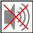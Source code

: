 <?xml version="1.0" encoding="UTF-8"?>
<dia:diagram xmlns:dia="http://www.lysator.liu.se/~alla/dia/">
  <dia:layer name="frame" visible="true" connectable="true" active="true">
    <dia:object type="Standard - Box" version="0" id="O0">
      <dia:attribute name="obj_pos">
        <dia:point val="14.5,5"/>
      </dia:attribute>
      <dia:attribute name="obj_bb">
        <dia:rectangle val="14.5,5;30.5,21"/>
      </dia:attribute>
      <dia:attribute name="elem_corner">
        <dia:point val="14.5,5"/>
      </dia:attribute>
      <dia:attribute name="elem_width">
        <dia:real val="16"/>
      </dia:attribute>
      <dia:attribute name="elem_height">
        <dia:real val="16"/>
      </dia:attribute>
      <dia:attribute name="border_width">
        <dia:real val="1.175e-38"/>
      </dia:attribute>
      <dia:attribute name="show_background">
        <dia:boolean val="false"/>
      </dia:attribute>
    </dia:object>
  </dia:layer>
  <dia:layer name="symbol" visible="true" connectable="true">
    <dia:object type="Standard - Box" version="0" id="O1">
      <dia:attribute name="obj_pos">
        <dia:point val="16.5,10"/>
      </dia:attribute>
      <dia:attribute name="obj_bb">
        <dia:rectangle val="16.1,9.6;19.9,16.4"/>
      </dia:attribute>
      <dia:attribute name="elem_corner">
        <dia:point val="16.5,10"/>
      </dia:attribute>
      <dia:attribute name="elem_width">
        <dia:real val="3"/>
      </dia:attribute>
      <dia:attribute name="elem_height">
        <dia:real val="6"/>
      </dia:attribute>
      <dia:attribute name="border_width">
        <dia:real val="0.8"/>
      </dia:attribute>
      <dia:attribute name="border_color">
        <dia:color val="#858585ff"/>
      </dia:attribute>
      <dia:attribute name="inner_color">
        <dia:color val="#858585ff"/>
      </dia:attribute>
      <dia:attribute name="show_background">
        <dia:boolean val="true"/>
      </dia:attribute>
      <dia:attribute name="line_join">
        <dia:enum val="1"/>
      </dia:attribute>
    </dia:object>
    <dia:object type="Standard - Polygon" version="0" id="O2">
      <dia:attribute name="obj_pos">
        <dia:point val="21,7"/>
      </dia:attribute>
      <dia:attribute name="obj_bb">
        <dia:rectangle val="17.553,5.306;21.4,20.694"/>
      </dia:attribute>
      <dia:attribute name="poly_points">
        <dia:point val="21,7"/>
        <dia:point val="21,19"/>
        <dia:point val="18,13"/>
      </dia:attribute>
      <dia:attribute name="line_color">
        <dia:color val="#858585ff"/>
      </dia:attribute>
      <dia:attribute name="line_width">
        <dia:real val="0.8"/>
      </dia:attribute>
      <dia:attribute name="inner_color">
        <dia:color val="#858585ff"/>
      </dia:attribute>
      <dia:attribute name="show_background">
        <dia:boolean val="true"/>
      </dia:attribute>
      <dia:attribute name="line_join">
        <dia:enum val="1"/>
      </dia:attribute>
    </dia:object>
    <dia:object type="Standard - Arc" version="0" id="O3">
      <dia:attribute name="obj_pos">
        <dia:point val="22,12.5"/>
      </dia:attribute>
      <dia:attribute name="obj_bb">
        <dia:rectangle val="21.6,12.1;22.9,13.9"/>
      </dia:attribute>
      <dia:attribute name="conn_endpoints">
        <dia:point val="22,12.5"/>
        <dia:point val="22,13.5"/>
      </dia:attribute>
      <dia:attribute name="arc_color">
        <dia:color val="#858585ff"/>
      </dia:attribute>
      <dia:attribute name="curve_distance">
        <dia:real val="-0.5"/>
      </dia:attribute>
      <dia:attribute name="line_width">
        <dia:real val="0.8"/>
      </dia:attribute>
      <dia:attribute name="line_caps">
        <dia:enum val="1"/>
      </dia:attribute>
    </dia:object>
    <dia:object type="Standard - Arc" version="0" id="O4">
      <dia:attribute name="obj_pos">
        <dia:point val="23,10.5"/>
      </dia:attribute>
      <dia:attribute name="obj_bb">
        <dia:rectangle val="22.6,10.1;24.9,15.9"/>
      </dia:attribute>
      <dia:attribute name="conn_endpoints">
        <dia:point val="23,10.5"/>
        <dia:point val="23,15.5"/>
      </dia:attribute>
      <dia:attribute name="arc_color">
        <dia:color val="#858585ff"/>
      </dia:attribute>
      <dia:attribute name="curve_distance">
        <dia:real val="-1.5"/>
      </dia:attribute>
      <dia:attribute name="line_width">
        <dia:real val="0.8"/>
      </dia:attribute>
      <dia:attribute name="line_caps">
        <dia:enum val="1"/>
      </dia:attribute>
    </dia:object>
    <dia:object type="Standard - Arc" version="0" id="O5">
      <dia:attribute name="obj_pos">
        <dia:point val="24,8.5"/>
      </dia:attribute>
      <dia:attribute name="obj_bb">
        <dia:rectangle val="23.6,8.1;26.9,17.9"/>
      </dia:attribute>
      <dia:attribute name="conn_endpoints">
        <dia:point val="24,8.5"/>
        <dia:point val="24,17.5"/>
      </dia:attribute>
      <dia:attribute name="arc_color">
        <dia:color val="#858585ff"/>
      </dia:attribute>
      <dia:attribute name="curve_distance">
        <dia:real val="-2.5"/>
      </dia:attribute>
      <dia:attribute name="line_width">
        <dia:real val="0.8"/>
      </dia:attribute>
      <dia:attribute name="line_caps">
        <dia:enum val="1"/>
      </dia:attribute>
    </dia:object>
    <dia:object type="Standard - Arc" version="0" id="O6">
      <dia:attribute name="obj_pos">
        <dia:point val="25,6.5"/>
      </dia:attribute>
      <dia:attribute name="obj_bb">
        <dia:rectangle val="24.6,6.1;28.9,19.9"/>
      </dia:attribute>
      <dia:attribute name="conn_endpoints">
        <dia:point val="25,6.5"/>
        <dia:point val="25,19.5"/>
      </dia:attribute>
      <dia:attribute name="arc_color">
        <dia:color val="#858585ff"/>
      </dia:attribute>
      <dia:attribute name="curve_distance">
        <dia:real val="-3.5"/>
      </dia:attribute>
      <dia:attribute name="line_width">
        <dia:real val="0.8"/>
      </dia:attribute>
      <dia:attribute name="line_caps">
        <dia:enum val="1"/>
      </dia:attribute>
    </dia:object>
    <dia:object type="Standard - Line" version="0" id="O7">
      <dia:attribute name="obj_pos">
        <dia:point val="28,7"/>
      </dia:attribute>
      <dia:attribute name="obj_bb">
        <dia:rectangle val="15.576,6.576;28.424,19.424"/>
      </dia:attribute>
      <dia:attribute name="conn_endpoints">
        <dia:point val="28,7"/>
        <dia:point val="16,19"/>
      </dia:attribute>
      <dia:attribute name="numcp">
        <dia:int val="1"/>
      </dia:attribute>
      <dia:attribute name="line_color">
        <dia:color val="#ff0000ff"/>
      </dia:attribute>
      <dia:attribute name="line_width">
        <dia:real val="0.6"/>
      </dia:attribute>
      <dia:attribute name="line_caps">
        <dia:enum val="1"/>
      </dia:attribute>
    </dia:object>
    <dia:object type="Standard - Line" version="0" id="O8">
      <dia:attribute name="obj_pos">
        <dia:point val="28,19"/>
      </dia:attribute>
      <dia:attribute name="obj_bb">
        <dia:rectangle val="15.576,6.576;28.424,19.424"/>
      </dia:attribute>
      <dia:attribute name="conn_endpoints">
        <dia:point val="28,19"/>
        <dia:point val="16,7"/>
      </dia:attribute>
      <dia:attribute name="numcp">
        <dia:int val="1"/>
      </dia:attribute>
      <dia:attribute name="line_color">
        <dia:color val="#ff0000ff"/>
      </dia:attribute>
      <dia:attribute name="line_width">
        <dia:real val="0.6"/>
      </dia:attribute>
      <dia:attribute name="line_caps">
        <dia:enum val="1"/>
      </dia:attribute>
    </dia:object>
  </dia:layer>
</dia:diagram>
